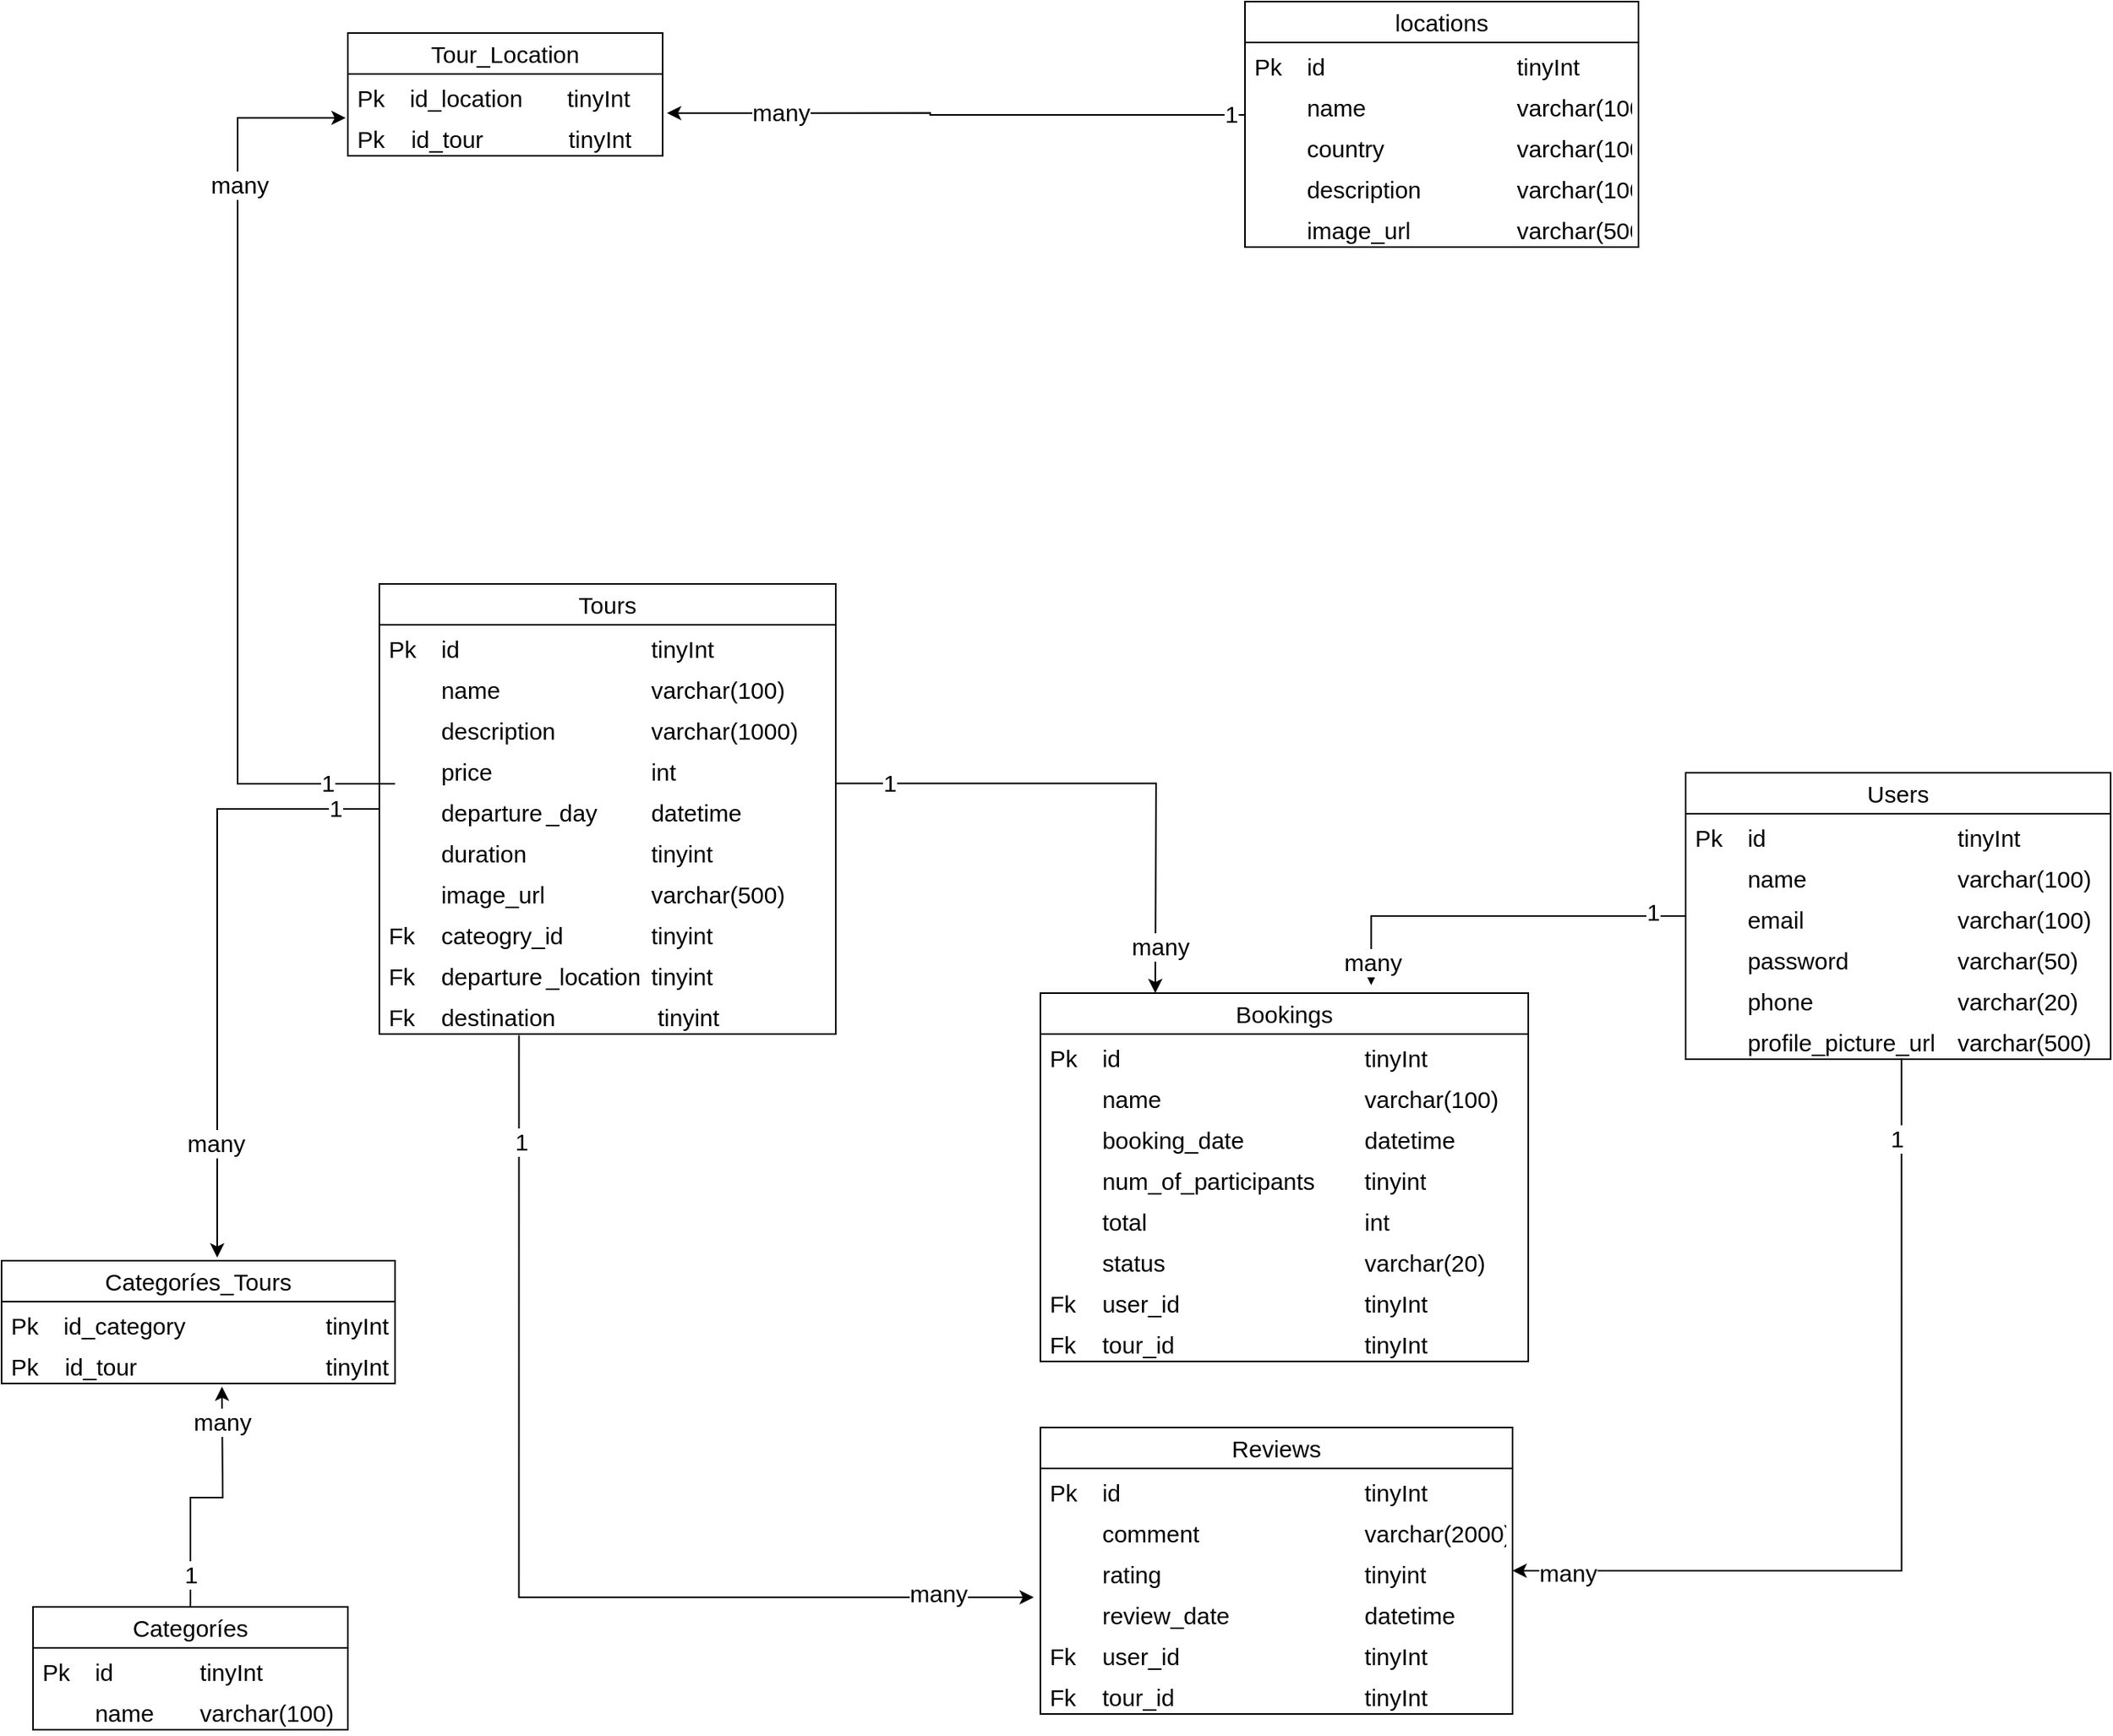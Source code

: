 <mxfile version="21.8.2" type="github">
  <diagram id="C5RBs43oDa-KdzZeNtuy" name="Page-1">
    <mxGraphModel dx="2062" dy="666" grid="1" gridSize="10" guides="1" tooltips="1" connect="1" arrows="1" fold="1" page="1" pageScale="1" pageWidth="827" pageHeight="1169" math="0" shadow="0">
      <root>
        <mxCell id="WIyWlLk6GJQsqaUBKTNV-0" />
        <mxCell id="WIyWlLk6GJQsqaUBKTNV-1" parent="WIyWlLk6GJQsqaUBKTNV-0" />
        <mxCell id="hK4hUFkUPG_2YT95JGvy-0" value="Tours" style="swimlane;fontStyle=0;childLayout=stackLayout;horizontal=1;startSize=26;fillColor=none;horizontalStack=0;resizeParent=1;resizeParentMax=0;resizeLast=0;collapsible=1;marginBottom=0;whiteSpace=wrap;html=1;fontSize=15;" parent="WIyWlLk6GJQsqaUBKTNV-1" vertex="1">
          <mxGeometry x="120" y="500" width="290" height="286" as="geometry">
            <mxRectangle x="240" y="585" width="70" height="30" as="alternateBounds" />
          </mxGeometry>
        </mxCell>
        <mxCell id="hK4hUFkUPG_2YT95JGvy-1" value="Pk &lt;span style=&quot;white-space: pre; font-size: 15px;&quot;&gt;&#x9;&lt;/span&gt;id&lt;span style=&quot;white-space: pre; font-size: 15px;&quot;&gt;&#x9;&lt;/span&gt;&lt;span style=&quot;white-space: pre; font-size: 15px;&quot;&gt;&#x9;&lt;span style=&quot;white-space: pre; font-size: 15px;&quot;&gt;&#x9;&lt;span style=&quot;white-space: pre; font-size: 15px;&quot;&gt;&#x9;&lt;/span&gt;&lt;/span&gt;&lt;/span&gt;tinyInt&lt;span style=&quot;white-space: pre; font-size: 15px;&quot;&gt;&#x9;&lt;/span&gt;" style="text;strokeColor=none;fillColor=none;align=left;verticalAlign=top;spacingLeft=4;spacingRight=4;overflow=hidden;rotatable=0;points=[[0,0.5],[1,0.5]];portConstraint=eastwest;whiteSpace=wrap;html=1;fontSize=15;" parent="hK4hUFkUPG_2YT95JGvy-0" vertex="1">
          <mxGeometry y="26" width="290" height="26" as="geometry" />
        </mxCell>
        <mxCell id="hK4hUFkUPG_2YT95JGvy-2" value="&lt;span style=&quot;white-space: pre; font-size: 15px;&quot;&gt;&#x9;&lt;/span&gt;name&lt;span style=&quot;white-space: pre; font-size: 15px;&quot;&gt;&#x9;&lt;/span&gt;&lt;span style=&quot;white-space: pre; font-size: 15px;&quot;&gt;&#x9;&lt;span style=&quot;white-space: pre; font-size: 15px;&quot;&gt;&#x9;&lt;/span&gt;&lt;/span&gt;varchar(100)" style="text;strokeColor=none;fillColor=none;align=left;verticalAlign=top;spacingLeft=4;spacingRight=4;overflow=hidden;rotatable=0;points=[[0,0.5],[1,0.5]];portConstraint=eastwest;whiteSpace=wrap;html=1;fontSize=15;" parent="hK4hUFkUPG_2YT95JGvy-0" vertex="1">
          <mxGeometry y="52" width="290" height="26" as="geometry" />
        </mxCell>
        <mxCell id="hK4hUFkUPG_2YT95JGvy-3" value="&lt;span style=&quot;white-space: pre; font-size: 15px;&quot;&gt;&#x9;&lt;/span&gt;description&amp;nbsp;&amp;nbsp;&lt;span style=&quot;font-size: 15px;&quot;&gt;&lt;span style=&quot;white-space: pre; font-size: 15px;&quot;&gt;&amp;nbsp;&amp;nbsp;&amp;nbsp;&amp;nbsp;&lt;span style=&quot;white-space: pre; font-size: 15px;&quot;&gt;&#x9;&lt;/span&gt;&lt;span style=&quot;white-space: pre; font-size: 15px;&quot;&gt;&#x9;&lt;/span&gt;&lt;/span&gt;&lt;/span&gt;varchar(1000)&lt;span style=&quot;white-space: pre; font-size: 15px;&quot;&gt;&#x9;&lt;/span&gt;&lt;span style=&quot;white-space: pre; font-size: 15px;&quot;&gt;&#x9;&lt;/span&gt;&lt;span style=&quot;white-space: pre; font-size: 15px;&quot;&gt;&#x9;&lt;/span&gt;&lt;span style=&quot;white-space: pre; font-size: 15px;&quot;&gt;&#x9;&lt;/span&gt;&lt;span style=&quot;white-space: pre; font-size: 15px;&quot;&gt;&#x9;&lt;/span&gt;&lt;br style=&quot;font-size: 15px;&quot;&gt;&lt;br style=&quot;font-size: 15px;&quot;&gt;" style="text;strokeColor=none;fillColor=none;align=left;verticalAlign=top;spacingLeft=4;spacingRight=4;overflow=hidden;rotatable=0;points=[[0,0.5],[1,0.5]];portConstraint=eastwest;whiteSpace=wrap;html=1;fontSize=15;" parent="hK4hUFkUPG_2YT95JGvy-0" vertex="1">
          <mxGeometry y="78" width="290" height="26" as="geometry" />
        </mxCell>
        <mxCell id="hK4hUFkUPG_2YT95JGvy-5" value="&lt;span style=&quot;white-space: pre; font-size: 15px;&quot;&gt;&#x9;&lt;/span&gt;price&lt;span style=&quot;white-space: pre; font-size: 15px;&quot;&gt;&#x9;&lt;/span&gt;&lt;span style=&quot;white-space: pre; font-size: 15px;&quot;&gt;&#x9;&lt;span style=&quot;white-space: pre; font-size: 15px;&quot;&gt;&#x9;&lt;/span&gt;&lt;/span&gt;int" style="text;strokeColor=none;fillColor=none;align=left;verticalAlign=top;spacingLeft=4;spacingRight=4;overflow=hidden;rotatable=0;points=[[0,0.5],[1,0.5]];portConstraint=eastwest;whiteSpace=wrap;html=1;fontSize=15;" parent="hK4hUFkUPG_2YT95JGvy-0" vertex="1">
          <mxGeometry y="104" width="290" height="26" as="geometry" />
        </mxCell>
        <mxCell id="4q8H9GobpHbrrhZok623-0" value="&lt;span style=&quot;white-space: pre; font-size: 15px;&quot;&gt;&#x9;&lt;/span&gt;departure&lt;span style=&quot;white-space: pre; font-size: 15px;&quot;&gt;&#x9;&lt;/span&gt;_day&lt;span style=&quot;white-space: pre; font-size: 15px;&quot;&gt;&#x9;&lt;/span&gt;datetime&lt;span style=&quot;white-space: pre; font-size: 15px;&quot;&gt;&#x9;&lt;/span&gt;" style="text;strokeColor=none;fillColor=none;align=left;verticalAlign=top;spacingLeft=4;spacingRight=4;overflow=hidden;rotatable=0;points=[[0,0.5],[1,0.5]];portConstraint=eastwest;whiteSpace=wrap;html=1;fontSize=15;" vertex="1" parent="hK4hUFkUPG_2YT95JGvy-0">
          <mxGeometry y="130" width="290" height="26" as="geometry" />
        </mxCell>
        <mxCell id="hK4hUFkUPG_2YT95JGvy-22" value="&lt;span style=&quot;white-space: pre; font-size: 15px;&quot;&gt;&#x9;&lt;/span&gt;duration&lt;span style=&quot;white-space: pre; font-size: 15px;&quot;&gt;&#x9;&lt;/span&gt;&amp;nbsp;&lt;span style=&quot;white-space: pre; font-size: 15px;&quot;&gt;&#x9;&lt;span style=&quot;white-space: pre; font-size: 15px;&quot;&gt;&#x9;&lt;/span&gt;t&lt;/span&gt;inyint" style="text;strokeColor=none;fillColor=none;align=left;verticalAlign=top;spacingLeft=4;spacingRight=4;overflow=hidden;rotatable=0;points=[[0,0.5],[1,0.5]];portConstraint=eastwest;whiteSpace=wrap;html=1;fontSize=15;" parent="hK4hUFkUPG_2YT95JGvy-0" vertex="1">
          <mxGeometry y="156" width="290" height="26" as="geometry" />
        </mxCell>
        <mxCell id="hK4hUFkUPG_2YT95JGvy-10" value="&lt;span style=&quot;font-size: 15px;&quot;&gt;&lt;span style=&quot;white-space: pre; font-size: 15px;&quot;&gt;&lt;span style=&quot;white-space: pre; font-size: 15px;&quot;&gt;&#x9;&lt;/span&gt;&lt;/span&gt;&lt;/span&gt;image_url&lt;span style=&quot;white-space: pre; font-size: 15px;&quot;&gt;&#x9;&lt;span style=&quot;white-space: pre; font-size: 15px;&quot;&gt;&#x9;&lt;/span&gt;v&lt;/span&gt;archar(500)" style="text;strokeColor=none;fillColor=none;align=left;verticalAlign=top;spacingLeft=4;spacingRight=4;overflow=hidden;rotatable=0;points=[[0,0.5],[1,0.5]];portConstraint=eastwest;whiteSpace=wrap;html=1;fontSize=15;" parent="hK4hUFkUPG_2YT95JGvy-0" vertex="1">
          <mxGeometry y="182" width="290" height="26" as="geometry" />
        </mxCell>
        <mxCell id="hK4hUFkUPG_2YT95JGvy-11" value="Fk&lt;span style=&quot;white-space: pre; font-size: 15px;&quot;&gt;&#x9;&lt;/span&gt;cateogry_id&lt;span style=&quot;white-space: pre; font-size: 15px;&quot;&gt;&#x9;&lt;/span&gt;&lt;span style=&quot;white-space: pre; font-size: 15px;&quot;&gt;&#x9;&lt;/span&gt;tinyint" style="text;strokeColor=none;fillColor=none;align=left;verticalAlign=top;spacingLeft=4;spacingRight=4;overflow=hidden;rotatable=0;points=[[0,0.5],[1,0.5]];portConstraint=eastwest;whiteSpace=wrap;html=1;fontSize=15;" parent="hK4hUFkUPG_2YT95JGvy-0" vertex="1">
          <mxGeometry y="208" width="290" height="26" as="geometry" />
        </mxCell>
        <mxCell id="hK4hUFkUPG_2YT95JGvy-7" value="Fk&lt;span style=&quot;white-space: pre; font-size: 15px;&quot;&gt;&#x9;&lt;/span&gt;departure&lt;span style=&quot;white-space: pre; font-size: 15px;&quot;&gt;&#x9;&lt;/span&gt;_location&lt;span style=&quot;white-space: pre; font-size: 15px;&quot;&gt;&#x9;&lt;/span&gt;tinyint&lt;span style=&quot;white-space: pre; font-size: 15px;&quot;&gt;&#x9;&lt;/span&gt;" style="text;strokeColor=none;fillColor=none;align=left;verticalAlign=top;spacingLeft=4;spacingRight=4;overflow=hidden;rotatable=0;points=[[0,0.5],[1,0.5]];portConstraint=eastwest;whiteSpace=wrap;html=1;fontSize=15;" parent="hK4hUFkUPG_2YT95JGvy-0" vertex="1">
          <mxGeometry y="234" width="290" height="26" as="geometry" />
        </mxCell>
        <mxCell id="hK4hUFkUPG_2YT95JGvy-8" value="Fk&lt;span style=&quot;font-size: 15px;&quot;&gt;&lt;span style=&quot;white-space: pre; font-size: 15px;&quot;&gt;&amp;nbsp;&amp;nbsp;&amp;nbsp;&amp;nbsp;&lt;/span&gt;&lt;/span&gt;destination &lt;span style=&quot;font-size: 15px;&quot;&gt;&lt;span style=&quot;white-space: pre; font-size: 15px;&quot;&gt;&amp;nbsp;&amp;nbsp;&amp;nbsp;&amp;nbsp;&lt;/span&gt;&lt;span style=&quot;font-size: 15px;&quot;&gt;&lt;span style=&quot;white-space: pre; font-size: 15px;&quot;&gt;&amp;nbsp;&amp;nbsp;&amp;nbsp;&lt;span style=&quot;white-space: pre; font-size: 15px;&quot;&gt;&#x9;&lt;/span&gt;&amp;nbsp;&lt;/span&gt;&lt;/span&gt;&lt;/span&gt;tinyint" style="text;strokeColor=none;fillColor=none;align=left;verticalAlign=top;spacingLeft=4;spacingRight=4;overflow=hidden;rotatable=0;points=[[0,0.5],[1,0.5]];portConstraint=eastwest;whiteSpace=wrap;html=1;fontSize=15;" parent="hK4hUFkUPG_2YT95JGvy-0" vertex="1">
          <mxGeometry y="260" width="290" height="26" as="geometry" />
        </mxCell>
        <mxCell id="hK4hUFkUPG_2YT95JGvy-13" value="Users" style="swimlane;fontStyle=0;childLayout=stackLayout;horizontal=1;startSize=26;fillColor=none;horizontalStack=0;resizeParent=1;resizeParentMax=0;resizeLast=0;collapsible=1;marginBottom=0;whiteSpace=wrap;html=1;fontSize=15;" parent="WIyWlLk6GJQsqaUBKTNV-1" vertex="1">
          <mxGeometry x="950" y="620" width="270" height="182" as="geometry" />
        </mxCell>
        <mxCell id="hK4hUFkUPG_2YT95JGvy-14" value="Pk &lt;span style=&quot;white-space: pre; font-size: 15px;&quot;&gt;&#x9;&lt;/span&gt;id&lt;span style=&quot;white-space: pre; font-size: 15px;&quot;&gt;&#x9;&lt;/span&gt;&lt;span style=&quot;white-space: pre; font-size: 15px;&quot;&gt;&#x9;&lt;span style=&quot;white-space: pre; font-size: 15px;&quot;&gt;&#x9;&lt;span style=&quot;white-space: pre; font-size: 15px;&quot;&gt;&#x9;&lt;/span&gt;&lt;/span&gt;&lt;/span&gt;tinyInt&lt;span style=&quot;white-space: pre; font-size: 15px;&quot;&gt;&#x9;&lt;/span&gt;" style="text;strokeColor=none;fillColor=none;align=left;verticalAlign=top;spacingLeft=4;spacingRight=4;overflow=hidden;rotatable=0;points=[[0,0.5],[1,0.5]];portConstraint=eastwest;whiteSpace=wrap;html=1;fontSize=15;" parent="hK4hUFkUPG_2YT95JGvy-13" vertex="1">
          <mxGeometry y="26" width="270" height="26" as="geometry" />
        </mxCell>
        <mxCell id="hK4hUFkUPG_2YT95JGvy-15" value="&lt;span style=&quot;white-space: pre; font-size: 15px;&quot;&gt;&#x9;&lt;/span&gt;name&lt;span style=&quot;white-space: pre; font-size: 15px;&quot;&gt;&#x9;&lt;/span&gt;&lt;span style=&quot;white-space: pre; font-size: 15px;&quot;&gt;&#x9;&lt;span style=&quot;white-space: pre; font-size: 15px;&quot;&gt;&#x9;&lt;/span&gt;&lt;/span&gt;varchar(100)" style="text;strokeColor=none;fillColor=none;align=left;verticalAlign=top;spacingLeft=4;spacingRight=4;overflow=hidden;rotatable=0;points=[[0,0.5],[1,0.5]];portConstraint=eastwest;whiteSpace=wrap;html=1;fontSize=15;" parent="hK4hUFkUPG_2YT95JGvy-13" vertex="1">
          <mxGeometry y="52" width="270" height="26" as="geometry" />
        </mxCell>
        <mxCell id="hK4hUFkUPG_2YT95JGvy-16" value="&lt;span style=&quot;white-space: pre; font-size: 15px;&quot;&gt;&#x9;&lt;/span&gt;email&lt;span style=&quot;white-space: pre; font-size: 15px;&quot;&gt;&#x9;&lt;/span&gt;&lt;span style=&quot;white-space: pre; font-size: 15px;&quot;&gt;&#x9;&lt;/span&gt;&lt;span style=&quot;white-space: pre; font-size: 15px;&quot;&gt;&#x9;&lt;/span&gt;varchar(100)&lt;span style=&quot;white-space: pre; font-size: 15px;&quot;&gt;&#x9;&lt;/span&gt;&lt;span style=&quot;white-space: pre; font-size: 15px;&quot;&gt;&#x9;&lt;/span&gt;&lt;span style=&quot;white-space: pre; font-size: 15px;&quot;&gt;&#x9;&lt;/span&gt;&lt;span style=&quot;white-space: pre; font-size: 15px;&quot;&gt;&#x9;&lt;/span&gt;&lt;span style=&quot;white-space: pre; font-size: 15px;&quot;&gt;&#x9;&lt;/span&gt;&lt;br style=&quot;font-size: 15px;&quot;&gt;" style="text;strokeColor=none;fillColor=none;align=left;verticalAlign=top;spacingLeft=4;spacingRight=4;overflow=hidden;rotatable=0;points=[[0,0.5],[1,0.5]];portConstraint=eastwest;whiteSpace=wrap;html=1;fontSize=15;" parent="hK4hUFkUPG_2YT95JGvy-13" vertex="1">
          <mxGeometry y="78" width="270" height="26" as="geometry" />
        </mxCell>
        <mxCell id="hK4hUFkUPG_2YT95JGvy-17" value="&lt;span style=&quot;white-space: pre; font-size: 15px;&quot;&gt;&#x9;&lt;/span&gt;password&lt;span style=&quot;white-space: pre; font-size: 15px;&quot;&gt;&#x9;&lt;/span&gt;&lt;span style=&quot;white-space: pre; font-size: 15px;&quot;&gt;&#x9;&lt;span style=&quot;white-space: pre; font-size: 15px;&quot;&gt;&#x9;&lt;/span&gt;v&lt;/span&gt;archar(50)" style="text;strokeColor=none;fillColor=none;align=left;verticalAlign=top;spacingLeft=4;spacingRight=4;overflow=hidden;rotatable=0;points=[[0,0.5],[1,0.5]];portConstraint=eastwest;whiteSpace=wrap;html=1;fontSize=15;" parent="hK4hUFkUPG_2YT95JGvy-13" vertex="1">
          <mxGeometry y="104" width="270" height="26" as="geometry" />
        </mxCell>
        <mxCell id="hK4hUFkUPG_2YT95JGvy-18" value="&lt;span style=&quot;white-space: pre; font-size: 15px;&quot;&gt;&#x9;&lt;/span&gt;phone&lt;span style=&quot;white-space: pre; font-size: 15px;&quot;&gt;&#x9;&lt;/span&gt;&amp;nbsp;&lt;span style=&quot;white-space: pre; font-size: 15px;&quot;&gt;&#x9;&lt;span style=&quot;white-space: pre; font-size: 15px;&quot;&gt;&#x9;&lt;/span&gt;&lt;/span&gt;varchar(20)" style="text;strokeColor=none;fillColor=none;align=left;verticalAlign=top;spacingLeft=4;spacingRight=4;overflow=hidden;rotatable=0;points=[[0,0.5],[1,0.5]];portConstraint=eastwest;whiteSpace=wrap;html=1;fontSize=15;" parent="hK4hUFkUPG_2YT95JGvy-13" vertex="1">
          <mxGeometry y="130" width="270" height="26" as="geometry" />
        </mxCell>
        <mxCell id="hK4hUFkUPG_2YT95JGvy-19" value="&lt;span style=&quot;white-space: pre; font-size: 15px;&quot;&gt;&#x9;&lt;/span&gt;profile_picture_url&lt;span style=&quot;white-space: pre; font-size: 15px;&quot;&gt;&#x9;&lt;/span&gt;varchar(500)" style="text;strokeColor=none;fillColor=none;align=left;verticalAlign=top;spacingLeft=4;spacingRight=4;overflow=hidden;rotatable=0;points=[[0,0.5],[1,0.5]];portConstraint=eastwest;whiteSpace=wrap;html=1;fontSize=15;" parent="hK4hUFkUPG_2YT95JGvy-13" vertex="1">
          <mxGeometry y="156" width="270" height="26" as="geometry" />
        </mxCell>
        <mxCell id="hK4hUFkUPG_2YT95JGvy-23" value="Bookings" style="swimlane;fontStyle=0;childLayout=stackLayout;horizontal=1;startSize=26;fillColor=none;horizontalStack=0;resizeParent=1;resizeParentMax=0;resizeLast=0;collapsible=1;marginBottom=0;whiteSpace=wrap;html=1;fontSize=15;" parent="WIyWlLk6GJQsqaUBKTNV-1" vertex="1">
          <mxGeometry x="540" y="760" width="310" height="234" as="geometry" />
        </mxCell>
        <mxCell id="hK4hUFkUPG_2YT95JGvy-24" value="Pk &lt;span style=&quot;white-space: pre; font-size: 15px;&quot;&gt;&#x9;&lt;/span&gt;id&lt;span style=&quot;white-space: pre; font-size: 15px;&quot;&gt;&#x9;&lt;/span&gt;&lt;span style=&quot;white-space: pre; font-size: 15px;&quot;&gt;&#x9;&lt;span style=&quot;white-space: pre; font-size: 15px;&quot;&gt;&#x9;&lt;span style=&quot;white-space: pre; font-size: 15px;&quot;&gt;&#x9;&lt;span style=&quot;white-space: pre; font-size: 15px;&quot;&gt;&#x9;&lt;/span&gt;&lt;/span&gt;&lt;/span&gt;&lt;/span&gt;tinyInt&lt;span style=&quot;white-space: pre; font-size: 15px;&quot;&gt;&#x9;&lt;/span&gt;" style="text;strokeColor=none;fillColor=none;align=left;verticalAlign=top;spacingLeft=4;spacingRight=4;overflow=hidden;rotatable=0;points=[[0,0.5],[1,0.5]];portConstraint=eastwest;whiteSpace=wrap;html=1;fontSize=15;" parent="hK4hUFkUPG_2YT95JGvy-23" vertex="1">
          <mxGeometry y="26" width="310" height="26" as="geometry" />
        </mxCell>
        <mxCell id="hK4hUFkUPG_2YT95JGvy-25" value="&lt;span style=&quot;white-space: pre; font-size: 15px;&quot;&gt;&#x9;&lt;/span&gt;name&lt;span style=&quot;white-space: pre; font-size: 15px;&quot;&gt;&#x9;&lt;/span&gt;&lt;span style=&quot;white-space: pre; font-size: 15px;&quot;&gt;&#x9;&lt;span style=&quot;white-space: pre; font-size: 15px;&quot;&gt;&#x9;&lt;span style=&quot;white-space: pre; font-size: 15px;&quot;&gt;&#x9;&lt;/span&gt;&lt;/span&gt;&lt;/span&gt;varchar(100)" style="text;strokeColor=none;fillColor=none;align=left;verticalAlign=top;spacingLeft=4;spacingRight=4;overflow=hidden;rotatable=0;points=[[0,0.5],[1,0.5]];portConstraint=eastwest;whiteSpace=wrap;html=1;fontSize=15;" parent="hK4hUFkUPG_2YT95JGvy-23" vertex="1">
          <mxGeometry y="52" width="310" height="26" as="geometry" />
        </mxCell>
        <mxCell id="hK4hUFkUPG_2YT95JGvy-26" value="&lt;span style=&quot;white-space: pre; font-size: 15px;&quot;&gt;&#x9;&lt;/span&gt;booking_date&amp;nbsp;&amp;nbsp;&lt;span style=&quot;font-size: 15px;&quot;&gt;&lt;span style=&quot;white-space: pre; font-size: 15px;&quot;&gt;&amp;nbsp;&amp;nbsp;&amp;nbsp;&amp;nbsp;&lt;span style=&quot;white-space: pre; font-size: 15px;&quot;&gt;&#x9;&lt;span style=&quot;white-space: pre; font-size: 15px;&quot;&gt;&#x9;&lt;/span&gt;&lt;/span&gt;datetime&lt;/span&gt;&lt;/span&gt;" style="text;strokeColor=none;fillColor=none;align=left;verticalAlign=top;spacingLeft=4;spacingRight=4;overflow=hidden;rotatable=0;points=[[0,0.5],[1,0.5]];portConstraint=eastwest;whiteSpace=wrap;html=1;fontSize=15;" parent="hK4hUFkUPG_2YT95JGvy-23" vertex="1">
          <mxGeometry y="78" width="310" height="26" as="geometry" />
        </mxCell>
        <mxCell id="hK4hUFkUPG_2YT95JGvy-27" value="&lt;span style=&quot;white-space: pre; font-size: 15px;&quot;&gt;&#x9;&lt;/span&gt;num_of_participants&lt;span style=&quot;white-space: pre; font-size: 15px;&quot;&gt;&#x9;&lt;/span&gt;tinyint" style="text;strokeColor=none;fillColor=none;align=left;verticalAlign=top;spacingLeft=4;spacingRight=4;overflow=hidden;rotatable=0;points=[[0,0.5],[1,0.5]];portConstraint=eastwest;whiteSpace=wrap;html=1;fontSize=15;" parent="hK4hUFkUPG_2YT95JGvy-23" vertex="1">
          <mxGeometry y="104" width="310" height="26" as="geometry" />
        </mxCell>
        <mxCell id="hK4hUFkUPG_2YT95JGvy-28" value="&lt;span style=&quot;white-space: pre; font-size: 15px;&quot;&gt;&lt;span style=&quot;white-space: pre; font-size: 15px;&quot;&gt;&#x9;&lt;/span&gt;&lt;/span&gt;total&amp;nbsp;&lt;span style=&quot;white-space: pre; font-size: 15px;&quot;&gt;&#x9;&lt;span style=&quot;white-space: pre; font-size: 15px;&quot;&gt;&#x9;&lt;span style=&quot;white-space: pre; font-size: 15px;&quot;&gt;&#x9;&lt;/span&gt;&lt;span style=&quot;white-space: pre; font-size: 15px;&quot;&gt;&#x9;&lt;/span&gt;i&lt;/span&gt;n&lt;/span&gt;t" style="text;strokeColor=none;fillColor=none;align=left;verticalAlign=top;spacingLeft=4;spacingRight=4;overflow=hidden;rotatable=0;points=[[0,0.5],[1,0.5]];portConstraint=eastwest;whiteSpace=wrap;html=1;fontSize=15;" parent="hK4hUFkUPG_2YT95JGvy-23" vertex="1">
          <mxGeometry y="130" width="310" height="26" as="geometry" />
        </mxCell>
        <mxCell id="hK4hUFkUPG_2YT95JGvy-29" value="&lt;span style=&quot;white-space: pre; font-size: 15px;&quot;&gt;&#x9;&lt;/span&gt;status&lt;span style=&quot;white-space: pre; font-size: 15px;&quot;&gt;&#x9;&lt;/span&gt;&lt;span style=&quot;white-space: pre; font-size: 15px;&quot;&gt;&#x9;&lt;/span&gt;&lt;span style=&quot;white-space: pre; font-size: 15px;&quot;&gt;&#x9;&lt;/span&gt;&lt;span style=&quot;white-space: pre; font-size: 15px;&quot;&gt;&#x9;&lt;/span&gt;varchar(20)" style="text;strokeColor=none;fillColor=none;align=left;verticalAlign=top;spacingLeft=4;spacingRight=4;overflow=hidden;rotatable=0;points=[[0,0.5],[1,0.5]];portConstraint=eastwest;whiteSpace=wrap;html=1;fontSize=15;" parent="hK4hUFkUPG_2YT95JGvy-23" vertex="1">
          <mxGeometry y="156" width="310" height="26" as="geometry" />
        </mxCell>
        <mxCell id="hK4hUFkUPG_2YT95JGvy-34" value="Fk&lt;span style=&quot;font-size: 15px;&quot;&gt;&lt;span style=&quot;white-space: pre; font-size: 15px;&quot;&gt;&amp;nbsp;&amp;nbsp;&amp;nbsp;&amp;nbsp;&lt;/span&gt;&lt;/span&gt;user_id&lt;span style=&quot;font-size: 15px;&quot;&gt;&lt;span style=&quot;white-space: pre; font-size: 15px;&quot;&gt;&amp;nbsp;&amp;nbsp;&amp;nbsp;&amp;nbsp;&lt;/span&gt;&lt;/span&gt;&lt;span style=&quot;font-size: 15px;&quot;&gt;&lt;span style=&quot;white-space: pre; font-size: 15px;&quot;&gt;&amp;nbsp;&amp;nbsp;&amp;nbsp;&amp;nbsp;&lt;/span&gt;&lt;span style=&quot;font-size: 15px;&quot;&gt;&lt;span style=&quot;white-space: pre; font-size: 15px;&quot;&gt;&amp;nbsp;&amp;nbsp;&amp;nbsp;&amp;nbsp;&lt;span style=&quot;white-space: pre; font-size: 15px;&quot;&gt;&#x9;&lt;span style=&quot;white-space: pre; font-size: 15px;&quot;&gt;&#x9;&lt;/span&gt;&lt;/span&gt;&lt;/span&gt;&lt;/span&gt;t&lt;/span&gt;inyInt" style="text;strokeColor=none;fillColor=none;align=left;verticalAlign=top;spacingLeft=4;spacingRight=4;overflow=hidden;rotatable=0;points=[[0,0.5],[1,0.5]];portConstraint=eastwest;whiteSpace=wrap;html=1;fontSize=15;" parent="hK4hUFkUPG_2YT95JGvy-23" vertex="1">
          <mxGeometry y="182" width="310" height="26" as="geometry" />
        </mxCell>
        <mxCell id="hK4hUFkUPG_2YT95JGvy-35" value="Fk&lt;span style=&quot;font-size: 15px;&quot;&gt;&lt;span style=&quot;white-space: pre; font-size: 15px;&quot;&gt;&amp;nbsp;&amp;nbsp;&amp;nbsp;&amp;nbsp;&lt;/span&gt;&lt;/span&gt;tour_id&lt;span style=&quot;white-space: pre; font-size: 15px;&quot;&gt;&#x9;&lt;/span&gt;&lt;span style=&quot;font-size: 15px;&quot;&gt;&lt;span style=&quot;white-space: pre; font-size: 15px;&quot;&gt;&amp;nbsp;&amp;nbsp;&amp;nbsp;&amp;nbsp;&lt;/span&gt;&lt;/span&gt;&lt;span style=&quot;font-size: 15px;&quot;&gt;&lt;span style=&quot;white-space: pre; font-size: 15px;&quot;&gt;&amp;nbsp;&amp;nbsp;&amp;nbsp;&amp;nbsp;&lt;/span&gt;&lt;span style=&quot;font-size: 15px;&quot;&gt;&lt;span style=&quot;white-space: pre; font-size: 15px;&quot;&gt;&amp;nbsp;&amp;nbsp;&amp;nbsp;&amp;nbsp;&lt;span style=&quot;white-space: pre; font-size: 15px;&quot;&gt;&#x9;&lt;span style=&quot;white-space: pre; font-size: 15px;&quot;&gt;&#x9;&lt;/span&gt;&lt;/span&gt;&lt;/span&gt;&lt;/span&gt;t&lt;/span&gt;inyInt" style="text;strokeColor=none;fillColor=none;align=left;verticalAlign=top;spacingLeft=4;spacingRight=4;overflow=hidden;rotatable=0;points=[[0,0.5],[1,0.5]];portConstraint=eastwest;whiteSpace=wrap;html=1;fontSize=15;" parent="hK4hUFkUPG_2YT95JGvy-23" vertex="1">
          <mxGeometry y="208" width="310" height="26" as="geometry" />
        </mxCell>
        <mxCell id="4q8H9GobpHbrrhZok623-20" style="edgeStyle=orthogonalEdgeStyle;rounded=0;orthogonalLoop=1;jettySize=auto;html=1;exitX=0.5;exitY=0;exitDx=0;exitDy=0;fontSize=15;" edge="1" parent="WIyWlLk6GJQsqaUBKTNV-1" source="hK4hUFkUPG_2YT95JGvy-36">
          <mxGeometry relative="1" as="geometry">
            <mxPoint x="20" y="1010" as="targetPoint" />
          </mxGeometry>
        </mxCell>
        <mxCell id="4q8H9GobpHbrrhZok623-26" value="&lt;font style=&quot;font-size: 15px;&quot;&gt;1&lt;/font&gt;" style="edgeLabel;html=1;align=center;verticalAlign=middle;resizable=0;points=[];fontSize=15;" vertex="1" connectable="0" parent="4q8H9GobpHbrrhZok623-20">
          <mxGeometry x="-0.741" relative="1" as="geometry">
            <mxPoint as="offset" />
          </mxGeometry>
        </mxCell>
        <mxCell id="4q8H9GobpHbrrhZok623-27" value="&lt;font style=&quot;font-size: 15px;&quot;&gt;many&lt;/font&gt;" style="edgeLabel;html=1;align=center;verticalAlign=middle;resizable=0;points=[];fontSize=15;" vertex="1" connectable="0" parent="4q8H9GobpHbrrhZok623-20">
          <mxGeometry x="0.732" relative="1" as="geometry">
            <mxPoint as="offset" />
          </mxGeometry>
        </mxCell>
        <mxCell id="hK4hUFkUPG_2YT95JGvy-36" value="Categoríes" style="swimlane;fontStyle=0;childLayout=stackLayout;horizontal=1;startSize=26;fillColor=none;horizontalStack=0;resizeParent=1;resizeParentMax=0;resizeLast=0;collapsible=1;marginBottom=0;whiteSpace=wrap;html=1;fontSize=15;" parent="WIyWlLk6GJQsqaUBKTNV-1" vertex="1">
          <mxGeometry x="-100" y="1150" width="200" height="78" as="geometry" />
        </mxCell>
        <mxCell id="hK4hUFkUPG_2YT95JGvy-37" value="Pk &lt;span style=&quot;white-space: pre; font-size: 15px;&quot;&gt;&#x9;&lt;/span&gt;id&lt;span style=&quot;white-space: pre; font-size: 15px;&quot;&gt;&#x9;&lt;span style=&quot;white-space: pre;&quot;&gt;&#x9;&lt;/span&gt;&lt;/span&gt;tinyInt&lt;span style=&quot;white-space: pre; font-size: 15px;&quot;&gt;&#x9;&lt;/span&gt;" style="text;strokeColor=none;fillColor=none;align=left;verticalAlign=top;spacingLeft=4;spacingRight=4;overflow=hidden;rotatable=0;points=[[0,0.5],[1,0.5]];portConstraint=eastwest;whiteSpace=wrap;html=1;fontSize=15;" parent="hK4hUFkUPG_2YT95JGvy-36" vertex="1">
          <mxGeometry y="26" width="200" height="26" as="geometry" />
        </mxCell>
        <mxCell id="hK4hUFkUPG_2YT95JGvy-38" value="&lt;span style=&quot;white-space: pre; font-size: 15px;&quot;&gt;&#x9;&lt;/span&gt;name&lt;span style=&quot;white-space: pre; font-size: 15px;&quot;&gt;&#x9;&lt;/span&gt;varchar(100)" style="text;strokeColor=none;fillColor=none;align=left;verticalAlign=top;spacingLeft=4;spacingRight=4;overflow=hidden;rotatable=0;points=[[0,0.5],[1,0.5]];portConstraint=eastwest;whiteSpace=wrap;html=1;fontSize=15;" parent="hK4hUFkUPG_2YT95JGvy-36" vertex="1">
          <mxGeometry y="52" width="200" height="26" as="geometry" />
        </mxCell>
        <mxCell id="hK4hUFkUPG_2YT95JGvy-45" value="locations" style="swimlane;fontStyle=0;childLayout=stackLayout;horizontal=1;startSize=26;fillColor=none;horizontalStack=0;resizeParent=1;resizeParentMax=0;resizeLast=0;collapsible=1;marginBottom=0;whiteSpace=wrap;html=1;fontSize=15;" parent="WIyWlLk6GJQsqaUBKTNV-1" vertex="1">
          <mxGeometry x="670" y="130" width="250" height="156" as="geometry" />
        </mxCell>
        <mxCell id="hK4hUFkUPG_2YT95JGvy-46" value="Pk &lt;span style=&quot;white-space: pre; font-size: 15px;&quot;&gt;&#x9;&lt;/span&gt;id&lt;span style=&quot;white-space: pre; font-size: 15px;&quot;&gt;&#x9;&lt;/span&gt;&lt;span style=&quot;white-space: pre; font-size: 15px;&quot;&gt;&#x9;&lt;span style=&quot;white-space: pre; font-size: 15px;&quot;&gt;&#x9;&lt;span style=&quot;white-space: pre; font-size: 15px;&quot;&gt;&#x9;&lt;/span&gt;&lt;/span&gt;&lt;/span&gt;tinyInt&lt;span style=&quot;white-space: pre; font-size: 15px;&quot;&gt;&#x9;&lt;/span&gt;" style="text;strokeColor=none;fillColor=none;align=left;verticalAlign=top;spacingLeft=4;spacingRight=4;overflow=hidden;rotatable=0;points=[[0,0.5],[1,0.5]];portConstraint=eastwest;whiteSpace=wrap;html=1;fontSize=15;" parent="hK4hUFkUPG_2YT95JGvy-45" vertex="1">
          <mxGeometry y="26" width="250" height="26" as="geometry" />
        </mxCell>
        <mxCell id="hK4hUFkUPG_2YT95JGvy-47" value="&lt;span style=&quot;white-space: pre; font-size: 15px;&quot;&gt;&#x9;&lt;/span&gt;name&lt;span style=&quot;white-space: pre; font-size: 15px;&quot;&gt;&#x9;&lt;/span&gt;&lt;span style=&quot;white-space: pre; font-size: 15px;&quot;&gt;&#x9;&lt;span style=&quot;white-space: pre; font-size: 15px;&quot;&gt;&#x9;&lt;/span&gt;&lt;/span&gt;varchar(100)" style="text;strokeColor=none;fillColor=none;align=left;verticalAlign=top;spacingLeft=4;spacingRight=4;overflow=hidden;rotatable=0;points=[[0,0.5],[1,0.5]];portConstraint=eastwest;whiteSpace=wrap;html=1;fontSize=15;" parent="hK4hUFkUPG_2YT95JGvy-45" vertex="1">
          <mxGeometry y="52" width="250" height="26" as="geometry" />
        </mxCell>
        <mxCell id="4q8H9GobpHbrrhZok623-1" value="&lt;span style=&quot;white-space: pre; font-size: 15px;&quot;&gt;&#x9;&lt;/span&gt;country&lt;span style=&quot;white-space: pre; font-size: 15px;&quot;&gt;&#x9;&lt;/span&gt;&lt;span style=&quot;white-space: pre; font-size: 15px;&quot;&gt;&#x9;&lt;span style=&quot;white-space: pre; font-size: 15px;&quot;&gt;&#x9;&lt;/span&gt;&lt;/span&gt;varchar(100)" style="text;strokeColor=none;fillColor=none;align=left;verticalAlign=top;spacingLeft=4;spacingRight=4;overflow=hidden;rotatable=0;points=[[0,0.5],[1,0.5]];portConstraint=eastwest;whiteSpace=wrap;html=1;fontSize=15;" vertex="1" parent="hK4hUFkUPG_2YT95JGvy-45">
          <mxGeometry y="78" width="250" height="26" as="geometry" />
        </mxCell>
        <mxCell id="hK4hUFkUPG_2YT95JGvy-49" value="&lt;span style=&quot;white-space: pre; font-size: 15px;&quot;&gt;&#x9;&lt;/span&gt;description&amp;nbsp;&amp;nbsp;&lt;span style=&quot;font-size: 15px;&quot;&gt;&lt;span style=&quot;white-space: pre; font-size: 15px;&quot;&gt;&amp;nbsp;&amp;nbsp;&amp;nbsp;&amp;nbsp;&lt;span style=&quot;white-space: pre; font-size: 15px;&quot;&gt;&#x9;&lt;/span&gt;&lt;span style=&quot;white-space: pre; font-size: 15px;&quot;&gt;&#x9;&lt;/span&gt;&lt;/span&gt;&lt;/span&gt;varchar(1000)&lt;span style=&quot;white-space: pre; font-size: 15px;&quot;&gt;&#x9;&lt;/span&gt;&lt;span style=&quot;white-space: pre; font-size: 15px;&quot;&gt;&#x9;&lt;/span&gt;&lt;span style=&quot;white-space: pre; font-size: 15px;&quot;&gt;&#x9;&lt;/span&gt;&lt;span style=&quot;white-space: pre; font-size: 15px;&quot;&gt;&#x9;&lt;/span&gt;&lt;span style=&quot;white-space: pre; font-size: 15px;&quot;&gt;&#x9;&lt;/span&gt;&lt;br style=&quot;font-size: 15px;&quot;&gt;&lt;br style=&quot;font-size: 15px;&quot;&gt;" style="text;strokeColor=none;fillColor=none;align=left;verticalAlign=top;spacingLeft=4;spacingRight=4;overflow=hidden;rotatable=0;points=[[0,0.5],[1,0.5]];portConstraint=eastwest;whiteSpace=wrap;html=1;fontSize=15;" parent="hK4hUFkUPG_2YT95JGvy-45" vertex="1">
          <mxGeometry y="104" width="250" height="26" as="geometry" />
        </mxCell>
        <mxCell id="hK4hUFkUPG_2YT95JGvy-51" value="&lt;span style=&quot;font-size: 15px;&quot;&gt;&lt;span style=&quot;white-space: pre; font-size: 15px;&quot;&gt;&lt;span style=&quot;white-space: pre; font-size: 15px;&quot;&gt;&#x9;&lt;/span&gt;&lt;/span&gt;&lt;/span&gt;image_url&lt;span style=&quot;white-space: pre; font-size: 15px;&quot;&gt;&#x9;&lt;span style=&quot;white-space: pre; font-size: 15px;&quot;&gt;&#x9;&lt;/span&gt;v&lt;/span&gt;archar(500)" style="text;strokeColor=none;fillColor=none;align=left;verticalAlign=top;spacingLeft=4;spacingRight=4;overflow=hidden;rotatable=0;points=[[0,0.5],[1,0.5]];portConstraint=eastwest;whiteSpace=wrap;html=1;fontSize=15;" parent="hK4hUFkUPG_2YT95JGvy-45" vertex="1">
          <mxGeometry y="130" width="250" height="26" as="geometry" />
        </mxCell>
        <mxCell id="hK4hUFkUPG_2YT95JGvy-52" value="Reviews" style="swimlane;fontStyle=0;childLayout=stackLayout;horizontal=1;startSize=26;fillColor=none;horizontalStack=0;resizeParent=1;resizeParentMax=0;resizeLast=0;collapsible=1;marginBottom=0;whiteSpace=wrap;html=1;fontSize=15;" parent="WIyWlLk6GJQsqaUBKTNV-1" vertex="1">
          <mxGeometry x="540" y="1036" width="300" height="182" as="geometry" />
        </mxCell>
        <mxCell id="hK4hUFkUPG_2YT95JGvy-53" value="Pk &lt;span style=&quot;white-space: pre; font-size: 15px;&quot;&gt;&#x9;&lt;/span&gt;id&lt;span style=&quot;white-space: pre; font-size: 15px;&quot;&gt;&#x9;&lt;/span&gt;&lt;span style=&quot;white-space: pre; font-size: 15px;&quot;&gt;&#x9;&lt;span style=&quot;white-space: pre; font-size: 15px;&quot;&gt;&#x9;&lt;span style=&quot;white-space: pre; font-size: 15px;&quot;&gt;&#x9;&lt;span style=&quot;white-space: pre; font-size: 15px;&quot;&gt;&#x9;&lt;/span&gt;&lt;/span&gt;&lt;/span&gt;&lt;/span&gt;tinyInt&lt;span style=&quot;white-space: pre; font-size: 15px;&quot;&gt;&#x9;&lt;/span&gt;" style="text;strokeColor=none;fillColor=none;align=left;verticalAlign=top;spacingLeft=4;spacingRight=4;overflow=hidden;rotatable=0;points=[[0,0.5],[1,0.5]];portConstraint=eastwest;whiteSpace=wrap;html=1;fontSize=15;" parent="hK4hUFkUPG_2YT95JGvy-52" vertex="1">
          <mxGeometry y="26" width="300" height="26" as="geometry" />
        </mxCell>
        <mxCell id="hK4hUFkUPG_2YT95JGvy-56" value="&lt;span style=&quot;white-space: pre; font-size: 15px;&quot;&gt;&#x9;&lt;/span&gt;comment&lt;span style=&quot;white-space: pre; font-size: 15px;&quot;&gt;&#x9;&lt;/span&gt;&lt;span style=&quot;white-space: pre; font-size: 15px;&quot;&gt;&#x9;&lt;/span&gt;&lt;span style=&quot;white-space: pre; font-size: 15px;&quot;&gt;&#x9;&lt;/span&gt;&lt;span style=&quot;white-space: pre; font-size: 15px;&quot;&gt;&#x9;&lt;/span&gt;varchar(2000)&lt;span style=&quot;white-space: pre; font-size: 15px;&quot;&gt;&#x9;&lt;/span&gt;" style="text;strokeColor=none;fillColor=none;align=left;verticalAlign=top;spacingLeft=4;spacingRight=4;overflow=hidden;rotatable=0;points=[[0,0.5],[1,0.5]];portConstraint=eastwest;whiteSpace=wrap;html=1;fontSize=15;" parent="hK4hUFkUPG_2YT95JGvy-52" vertex="1">
          <mxGeometry y="52" width="300" height="26" as="geometry" />
        </mxCell>
        <mxCell id="hK4hUFkUPG_2YT95JGvy-57" value="&lt;span style=&quot;white-space: pre; font-size: 15px;&quot;&gt;&lt;span style=&quot;white-space: pre; font-size: 15px;&quot;&gt;&#x9;&lt;/span&gt;&lt;/span&gt;rating&amp;nbsp;&lt;span style=&quot;white-space: pre; font-size: 15px;&quot;&gt;&#x9;&lt;span style=&quot;white-space: pre; font-size: 15px;&quot;&gt;&#x9;&lt;span style=&quot;white-space: pre; font-size: 15px;&quot;&gt;&#x9;&lt;/span&gt;&lt;span style=&quot;white-space: pre; font-size: 15px;&quot;&gt;&#x9;&lt;/span&gt;t&lt;/span&gt;i&lt;/span&gt;nyint" style="text;strokeColor=none;fillColor=none;align=left;verticalAlign=top;spacingLeft=4;spacingRight=4;overflow=hidden;rotatable=0;points=[[0,0.5],[1,0.5]];portConstraint=eastwest;whiteSpace=wrap;html=1;fontSize=15;" parent="hK4hUFkUPG_2YT95JGvy-52" vertex="1">
          <mxGeometry y="78" width="300" height="26" as="geometry" />
        </mxCell>
        <mxCell id="hK4hUFkUPG_2YT95JGvy-55" value="&lt;span style=&quot;white-space: pre; font-size: 15px;&quot;&gt;&#x9;&lt;/span&gt;review_date&amp;nbsp;&amp;nbsp;&lt;span style=&quot;font-size: 15px;&quot;&gt;&lt;span style=&quot;white-space: pre; font-size: 15px;&quot;&gt;&amp;nbsp;&amp;nbsp;&amp;nbsp;&amp;nbsp;&lt;span style=&quot;white-space: pre; font-size: 15px;&quot;&gt;&#x9;&lt;span style=&quot;white-space: pre; font-size: 15px;&quot;&gt;&#x9;&lt;/span&gt;&lt;/span&gt;datetime&lt;/span&gt;&lt;/span&gt;" style="text;strokeColor=none;fillColor=none;align=left;verticalAlign=top;spacingLeft=4;spacingRight=4;overflow=hidden;rotatable=0;points=[[0,0.5],[1,0.5]];portConstraint=eastwest;whiteSpace=wrap;html=1;fontSize=15;" parent="hK4hUFkUPG_2YT95JGvy-52" vertex="1">
          <mxGeometry y="104" width="300" height="26" as="geometry" />
        </mxCell>
        <mxCell id="hK4hUFkUPG_2YT95JGvy-59" value="Fk&lt;span style=&quot;font-size: 15px;&quot;&gt;&lt;span style=&quot;white-space: pre; font-size: 15px;&quot;&gt;&amp;nbsp;&amp;nbsp;&amp;nbsp;&amp;nbsp;&lt;/span&gt;&lt;/span&gt;user_id&lt;span style=&quot;font-size: 15px;&quot;&gt;&lt;span style=&quot;white-space: pre; font-size: 15px;&quot;&gt;&amp;nbsp;&amp;nbsp;&amp;nbsp;&amp;nbsp;&lt;/span&gt;&lt;/span&gt;&lt;span style=&quot;font-size: 15px;&quot;&gt;&lt;span style=&quot;white-space: pre; font-size: 15px;&quot;&gt;&amp;nbsp;&amp;nbsp;&amp;nbsp;&amp;nbsp;&lt;/span&gt;&lt;span style=&quot;font-size: 15px;&quot;&gt;&lt;span style=&quot;white-space: pre; font-size: 15px;&quot;&gt;&amp;nbsp;&amp;nbsp;&amp;nbsp;&amp;nbsp;&lt;span style=&quot;white-space: pre; font-size: 15px;&quot;&gt;&#x9;&lt;span style=&quot;white-space: pre; font-size: 15px;&quot;&gt;&#x9;&lt;/span&gt;&lt;/span&gt;&lt;/span&gt;&lt;/span&gt;t&lt;/span&gt;inyInt" style="text;strokeColor=none;fillColor=none;align=left;verticalAlign=top;spacingLeft=4;spacingRight=4;overflow=hidden;rotatable=0;points=[[0,0.5],[1,0.5]];portConstraint=eastwest;whiteSpace=wrap;html=1;fontSize=15;" parent="hK4hUFkUPG_2YT95JGvy-52" vertex="1">
          <mxGeometry y="130" width="300" height="26" as="geometry" />
        </mxCell>
        <mxCell id="hK4hUFkUPG_2YT95JGvy-60" value="Fk&lt;span style=&quot;font-size: 15px;&quot;&gt;&lt;span style=&quot;white-space: pre; font-size: 15px;&quot;&gt;&amp;nbsp;&amp;nbsp;&amp;nbsp;&amp;nbsp;&lt;/span&gt;&lt;/span&gt;tour_id&lt;span style=&quot;white-space: pre; font-size: 15px;&quot;&gt;&#x9;&lt;/span&gt;&lt;span style=&quot;font-size: 15px;&quot;&gt;&lt;span style=&quot;white-space: pre; font-size: 15px;&quot;&gt;&amp;nbsp;&amp;nbsp;&amp;nbsp;&amp;nbsp;&lt;/span&gt;&lt;/span&gt;&lt;span style=&quot;font-size: 15px;&quot;&gt;&lt;span style=&quot;white-space: pre; font-size: 15px;&quot;&gt;&amp;nbsp;&amp;nbsp;&amp;nbsp;&amp;nbsp;&lt;/span&gt;&lt;span style=&quot;font-size: 15px;&quot;&gt;&lt;span style=&quot;white-space: pre; font-size: 15px;&quot;&gt;&amp;nbsp;&amp;nbsp;&amp;nbsp;&amp;nbsp;&lt;span style=&quot;white-space: pre; font-size: 15px;&quot;&gt;&#x9;&lt;span style=&quot;white-space: pre; font-size: 15px;&quot;&gt;&#x9;&lt;/span&gt;&lt;/span&gt;&lt;/span&gt;&lt;/span&gt;t&lt;/span&gt;inyInt" style="text;strokeColor=none;fillColor=none;align=left;verticalAlign=top;spacingLeft=4;spacingRight=4;overflow=hidden;rotatable=0;points=[[0,0.5],[1,0.5]];portConstraint=eastwest;whiteSpace=wrap;html=1;fontSize=15;" parent="hK4hUFkUPG_2YT95JGvy-52" vertex="1">
          <mxGeometry y="156" width="300" height="26" as="geometry" />
        </mxCell>
        <mxCell id="4q8H9GobpHbrrhZok623-4" style="edgeStyle=orthogonalEdgeStyle;rounded=0;orthogonalLoop=1;jettySize=auto;html=1;entryX=0.678;entryY=-0.022;entryDx=0;entryDy=0;entryPerimeter=0;fontSize=15;" edge="1" parent="WIyWlLk6GJQsqaUBKTNV-1" source="hK4hUFkUPG_2YT95JGvy-16" target="hK4hUFkUPG_2YT95JGvy-23">
          <mxGeometry relative="1" as="geometry" />
        </mxCell>
        <mxCell id="4q8H9GobpHbrrhZok623-5" value="&lt;font style=&quot;font-size: 15px;&quot;&gt;1&lt;/font&gt;" style="edgeLabel;html=1;align=center;verticalAlign=middle;resizable=0;points=[];fontSize=15;" vertex="1" connectable="0" parent="4q8H9GobpHbrrhZok623-4">
          <mxGeometry x="-0.825" y="-3" relative="1" as="geometry">
            <mxPoint as="offset" />
          </mxGeometry>
        </mxCell>
        <mxCell id="4q8H9GobpHbrrhZok623-6" value="&lt;font style=&quot;font-size: 15px;&quot;&gt;many&lt;/font&gt;" style="edgeLabel;html=1;align=center;verticalAlign=middle;resizable=0;points=[];fontSize=15;" vertex="1" connectable="0" parent="4q8H9GobpHbrrhZok623-4">
          <mxGeometry x="0.879" y="1" relative="1" as="geometry">
            <mxPoint as="offset" />
          </mxGeometry>
        </mxCell>
        <mxCell id="4q8H9GobpHbrrhZok623-7" style="edgeStyle=orthogonalEdgeStyle;rounded=0;orthogonalLoop=1;jettySize=auto;html=1;exitX=0.306;exitY=1.031;exitDx=0;exitDy=0;exitPerimeter=0;entryX=-0.014;entryY=0.15;entryDx=0;entryDy=0;entryPerimeter=0;fontSize=15;" edge="1" parent="WIyWlLk6GJQsqaUBKTNV-1" source="hK4hUFkUPG_2YT95JGvy-8" target="hK4hUFkUPG_2YT95JGvy-55">
          <mxGeometry relative="1" as="geometry">
            <mxPoint x="210" y="893" as="sourcePoint" />
            <mxPoint x="440" y="1160" as="targetPoint" />
          </mxGeometry>
        </mxCell>
        <mxCell id="4q8H9GobpHbrrhZok623-8" value="&lt;font style=&quot;font-size: 15px;&quot;&gt;1&lt;/font&gt;" style="edgeLabel;html=1;align=center;verticalAlign=middle;resizable=0;points=[];fontSize=15;" vertex="1" connectable="0" parent="4q8H9GobpHbrrhZok623-7">
          <mxGeometry x="-0.805" y="1" relative="1" as="geometry">
            <mxPoint as="offset" />
          </mxGeometry>
        </mxCell>
        <mxCell id="4q8H9GobpHbrrhZok623-13" value="&lt;font style=&quot;font-size: 15px;&quot;&gt;many&lt;/font&gt;" style="edgeLabel;html=1;align=center;verticalAlign=middle;resizable=0;points=[];fontSize=15;" vertex="1" connectable="0" parent="4q8H9GobpHbrrhZok623-7">
          <mxGeometry x="0.821" y="3" relative="1" as="geometry">
            <mxPoint as="offset" />
          </mxGeometry>
        </mxCell>
        <mxCell id="4q8H9GobpHbrrhZok623-16" value="Categoríes_Tours" style="swimlane;fontStyle=0;childLayout=stackLayout;horizontal=1;startSize=26;fillColor=none;horizontalStack=0;resizeParent=1;resizeParentMax=0;resizeLast=0;collapsible=1;marginBottom=0;whiteSpace=wrap;html=1;fontSize=15;" vertex="1" parent="WIyWlLk6GJQsqaUBKTNV-1">
          <mxGeometry x="-120" y="930" width="250" height="78" as="geometry" />
        </mxCell>
        <mxCell id="4q8H9GobpHbrrhZok623-17" value="Pk &lt;span style=&quot;white-space: pre; font-size: 15px;&quot;&gt;&#x9;&lt;/span&gt;id_category&lt;span style=&quot;white-space: pre; font-size: 15px;&quot;&gt;&#x9;&lt;/span&gt;&lt;span style=&quot;white-space: pre; font-size: 15px;&quot;&gt;&#x9;&lt;span style=&quot;white-space: pre; font-size: 15px;&quot;&gt;&#x9;&lt;/span&gt;&lt;/span&gt;tinyInt&lt;span style=&quot;white-space: pre; font-size: 15px;&quot;&gt;&#x9;&lt;/span&gt;" style="text;strokeColor=none;fillColor=none;align=left;verticalAlign=top;spacingLeft=4;spacingRight=4;overflow=hidden;rotatable=0;points=[[0,0.5],[1,0.5]];portConstraint=eastwest;whiteSpace=wrap;html=1;fontSize=15;" vertex="1" parent="4q8H9GobpHbrrhZok623-16">
          <mxGeometry y="26" width="250" height="26" as="geometry" />
        </mxCell>
        <mxCell id="4q8H9GobpHbrrhZok623-18" value="Pk&lt;span style=&quot;font-size: 15px;&quot;&gt;&lt;span style=&quot;white-space: pre; font-size: 15px;&quot;&gt;&amp;nbsp;&amp;nbsp;&amp;nbsp;&amp;nbsp;&lt;/span&gt;&lt;/span&gt;id_tour&lt;span style=&quot;font-size: 15px;&quot;&gt;&lt;span style=&quot;white-space: pre; font-size: 15px;&quot;&gt;&amp;nbsp;&amp;nbsp;&amp;nbsp;&amp;nbsp;&lt;/span&gt;&lt;/span&gt;&lt;span style=&quot;font-size: 15px;&quot;&gt;&lt;span style=&quot;white-space: pre; font-size: 15px;&quot;&gt;&amp;nbsp;&amp;nbsp;&amp;nbsp;&amp;nbsp;&lt;/span&gt;&lt;span style=&quot;font-size: 15px;&quot;&gt;&lt;span style=&quot;white-space: pre; font-size: 15px;&quot;&gt;&amp;nbsp;&amp;nbsp;&amp;nbsp;&amp;nbsp;&lt;/span&gt;&lt;span style=&quot;font-size: 15px;&quot;&gt;&lt;span style=&quot;white-space: pre; font-size: 15px;&quot;&gt;&amp;nbsp;&amp;nbsp;&amp;nbsp;&amp;nbsp;&lt;span style=&quot;white-space: pre; font-size: 15px;&quot;&gt;&#x9;&lt;/span&gt;&lt;span style=&quot;white-space: pre; font-size: 15px;&quot;&gt;&#x9;&lt;/span&gt;&lt;/span&gt;&lt;/span&gt;&lt;/span&gt;&lt;/span&gt;tinyInt" style="text;strokeColor=none;fillColor=none;align=left;verticalAlign=top;spacingLeft=4;spacingRight=4;overflow=hidden;rotatable=0;points=[[0,0.5],[1,0.5]];portConstraint=eastwest;whiteSpace=wrap;html=1;fontSize=15;" vertex="1" parent="4q8H9GobpHbrrhZok623-16">
          <mxGeometry y="52" width="250" height="26" as="geometry" />
        </mxCell>
        <mxCell id="4q8H9GobpHbrrhZok623-19" style="edgeStyle=orthogonalEdgeStyle;rounded=0;orthogonalLoop=1;jettySize=auto;html=1;exitX=0;exitY=0.5;exitDx=0;exitDy=0;entryX=0.548;entryY=-0.026;entryDx=0;entryDy=0;entryPerimeter=0;fontSize=15;" edge="1" parent="WIyWlLk6GJQsqaUBKTNV-1" source="4q8H9GobpHbrrhZok623-0" target="4q8H9GobpHbrrhZok623-16">
          <mxGeometry relative="1" as="geometry" />
        </mxCell>
        <mxCell id="4q8H9GobpHbrrhZok623-30" value="&lt;font style=&quot;font-size: 15px;&quot;&gt;1&lt;/font&gt;" style="edgeLabel;html=1;align=center;verticalAlign=middle;resizable=0;points=[];fontSize=15;" vertex="1" connectable="0" parent="4q8H9GobpHbrrhZok623-19">
          <mxGeometry x="-0.855" y="-1" relative="1" as="geometry">
            <mxPoint as="offset" />
          </mxGeometry>
        </mxCell>
        <mxCell id="4q8H9GobpHbrrhZok623-31" value="&lt;font style=&quot;font-size: 15px;&quot;&gt;many&lt;/font&gt;" style="edgeLabel;html=1;align=center;verticalAlign=middle;resizable=0;points=[];fontSize=15;" vertex="1" connectable="0" parent="4q8H9GobpHbrrhZok623-19">
          <mxGeometry x="0.625" y="-1" relative="1" as="geometry">
            <mxPoint as="offset" />
          </mxGeometry>
        </mxCell>
        <mxCell id="4q8H9GobpHbrrhZok623-33" style="edgeStyle=orthogonalEdgeStyle;rounded=0;orthogonalLoop=1;jettySize=auto;html=1;entryX=1;entryY=0.5;entryDx=0;entryDy=0;exitX=0.508;exitY=0.976;exitDx=0;exitDy=0;exitPerimeter=0;fontSize=15;" edge="1" parent="WIyWlLk6GJQsqaUBKTNV-1" source="hK4hUFkUPG_2YT95JGvy-19" target="hK4hUFkUPG_2YT95JGvy-57">
          <mxGeometry relative="1" as="geometry">
            <mxPoint x="1100" y="840" as="sourcePoint" />
            <mxPoint x="827" y="1024" as="targetPoint" />
          </mxGeometry>
        </mxCell>
        <mxCell id="4q8H9GobpHbrrhZok623-34" value="&lt;font style=&quot;font-size: 15px;&quot;&gt;1&lt;/font&gt;" style="edgeLabel;html=1;align=center;verticalAlign=middle;resizable=0;points=[];fontSize=15;" vertex="1" connectable="0" parent="4q8H9GobpHbrrhZok623-33">
          <mxGeometry x="-0.825" y="-3" relative="1" as="geometry">
            <mxPoint as="offset" />
          </mxGeometry>
        </mxCell>
        <mxCell id="4q8H9GobpHbrrhZok623-35" value="&lt;font style=&quot;font-size: 15px;&quot;&gt;many&lt;/font&gt;" style="edgeLabel;html=1;align=center;verticalAlign=middle;resizable=0;points=[];fontSize=15;" vertex="1" connectable="0" parent="4q8H9GobpHbrrhZok623-33">
          <mxGeometry x="0.879" y="1" relative="1" as="geometry">
            <mxPoint as="offset" />
          </mxGeometry>
        </mxCell>
        <mxCell id="4q8H9GobpHbrrhZok623-37" style="edgeStyle=orthogonalEdgeStyle;rounded=0;orthogonalLoop=1;jettySize=auto;html=1;fontSize=15;exitX=1.001;exitY=-0.125;exitDx=0;exitDy=0;exitPerimeter=0;" edge="1" parent="WIyWlLk6GJQsqaUBKTNV-1" source="4q8H9GobpHbrrhZok623-0">
          <mxGeometry relative="1" as="geometry">
            <mxPoint x="360" y="627" as="sourcePoint" />
            <mxPoint x="613" y="760" as="targetPoint" />
          </mxGeometry>
        </mxCell>
        <mxCell id="4q8H9GobpHbrrhZok623-38" value="&lt;font style=&quot;font-size: 15px;&quot;&gt;1&lt;/font&gt;" style="edgeLabel;html=1;align=center;verticalAlign=middle;resizable=0;points=[];fontSize=15;" vertex="1" connectable="0" parent="4q8H9GobpHbrrhZok623-37">
          <mxGeometry x="-0.805" y="1" relative="1" as="geometry">
            <mxPoint as="offset" />
          </mxGeometry>
        </mxCell>
        <mxCell id="4q8H9GobpHbrrhZok623-39" value="&lt;font style=&quot;font-size: 15px;&quot;&gt;many&lt;/font&gt;" style="edgeLabel;html=1;align=center;verticalAlign=middle;resizable=0;points=[];fontSize=15;" vertex="1" connectable="0" parent="4q8H9GobpHbrrhZok623-37">
          <mxGeometry x="0.821" y="3" relative="1" as="geometry">
            <mxPoint as="offset" />
          </mxGeometry>
        </mxCell>
        <mxCell id="4q8H9GobpHbrrhZok623-53" value="Tour_Location" style="swimlane;fontStyle=0;childLayout=stackLayout;horizontal=1;startSize=26;fillColor=none;horizontalStack=0;resizeParent=1;resizeParentMax=0;resizeLast=0;collapsible=1;marginBottom=0;whiteSpace=wrap;html=1;fontSize=15;" vertex="1" parent="WIyWlLk6GJQsqaUBKTNV-1">
          <mxGeometry x="100" y="150" width="200" height="78" as="geometry" />
        </mxCell>
        <mxCell id="4q8H9GobpHbrrhZok623-54" value="Pk &lt;span style=&quot;white-space: pre; font-size: 15px;&quot;&gt;&#x9;&lt;/span&gt;id_location&lt;span style=&quot;white-space: pre; font-size: 15px;&quot;&gt;&#x9;&lt;/span&gt;tinyInt&lt;span style=&quot;white-space: pre; font-size: 15px;&quot;&gt;&#x9;&lt;/span&gt;" style="text;strokeColor=none;fillColor=none;align=left;verticalAlign=top;spacingLeft=4;spacingRight=4;overflow=hidden;rotatable=0;points=[[0,0.5],[1,0.5]];portConstraint=eastwest;whiteSpace=wrap;html=1;fontSize=15;" vertex="1" parent="4q8H9GobpHbrrhZok623-53">
          <mxGeometry y="26" width="200" height="26" as="geometry" />
        </mxCell>
        <mxCell id="4q8H9GobpHbrrhZok623-55" value="Pk&lt;span style=&quot;font-size: 15px;&quot;&gt;&lt;span style=&quot;white-space: pre; font-size: 15px;&quot;&gt;&amp;nbsp;&amp;nbsp;&amp;nbsp;&amp;nbsp;&lt;/span&gt;&lt;/span&gt;id_tour&lt;span style=&quot;font-size: 15px;&quot;&gt;&lt;span style=&quot;white-space: pre; font-size: 15px;&quot;&gt;&amp;nbsp;&amp;nbsp;&amp;nbsp;&amp;nbsp;&lt;/span&gt;&lt;/span&gt;&lt;span style=&quot;font-size: 15px;&quot;&gt;&lt;span style=&quot;white-space: pre; font-size: 15px;&quot;&gt;&amp;nbsp;&amp;nbsp;&amp;nbsp;&amp;nbsp;&lt;/span&gt;&lt;span style=&quot;font-size: 15px;&quot;&gt;&lt;span style=&quot;white-space: pre; font-size: 15px;&quot;&gt;&amp;nbsp;&amp;nbsp;&amp;nbsp;&amp;nbsp;&lt;/span&gt;&lt;span style=&quot;font-size: 15px;&quot;&gt;&lt;span style=&quot;white-space: pre; font-size: 15px;&quot;&gt;&amp;nbsp;&lt;/span&gt;&lt;/span&gt;&lt;/span&gt;&lt;/span&gt;tinyInt" style="text;strokeColor=none;fillColor=none;align=left;verticalAlign=top;spacingLeft=4;spacingRight=4;overflow=hidden;rotatable=0;points=[[0,0.5],[1,0.5]];portConstraint=eastwest;whiteSpace=wrap;html=1;fontSize=15;" vertex="1" parent="4q8H9GobpHbrrhZok623-53">
          <mxGeometry y="52" width="200" height="26" as="geometry" />
        </mxCell>
        <mxCell id="4q8H9GobpHbrrhZok623-56" style="edgeStyle=orthogonalEdgeStyle;rounded=0;orthogonalLoop=1;jettySize=auto;html=1;entryX=1.014;entryY=-0.045;entryDx=0;entryDy=0;entryPerimeter=0;exitX=0;exitY=0.5;exitDx=0;exitDy=0;fontSize=15;" edge="1" parent="WIyWlLk6GJQsqaUBKTNV-1" source="4q8H9GobpHbrrhZok623-1" target="4q8H9GobpHbrrhZok623-55">
          <mxGeometry relative="1" as="geometry">
            <mxPoint x="210" y="566.64" as="sourcePoint" />
            <mxPoint x="211.38" y="180.086" as="targetPoint" />
            <Array as="points">
              <mxPoint x="470" y="202" />
              <mxPoint x="470" y="201" />
            </Array>
          </mxGeometry>
        </mxCell>
        <mxCell id="4q8H9GobpHbrrhZok623-57" value="&lt;font style=&quot;font-size: 15px;&quot;&gt;1&lt;/font&gt;" style="edgeLabel;html=1;align=center;verticalAlign=middle;resizable=0;points=[];fontSize=15;" vertex="1" connectable="0" parent="4q8H9GobpHbrrhZok623-56">
          <mxGeometry x="-0.855" y="-1" relative="1" as="geometry">
            <mxPoint as="offset" />
          </mxGeometry>
        </mxCell>
        <mxCell id="4q8H9GobpHbrrhZok623-58" value="&lt;font style=&quot;font-size: 15px;&quot;&gt;many&lt;/font&gt;" style="edgeLabel;html=1;align=center;verticalAlign=middle;resizable=0;points=[];fontSize=15;" vertex="1" connectable="0" parent="4q8H9GobpHbrrhZok623-56">
          <mxGeometry x="0.625" y="-1" relative="1" as="geometry">
            <mxPoint as="offset" />
          </mxGeometry>
        </mxCell>
        <mxCell id="4q8H9GobpHbrrhZok623-59" style="edgeStyle=orthogonalEdgeStyle;rounded=0;orthogonalLoop=1;jettySize=auto;html=1;entryX=-0.007;entryY=1.073;entryDx=0;entryDy=0;entryPerimeter=0;exitX=0;exitY=0.5;exitDx=0;exitDy=0;fontSize=15;" edge="1" parent="WIyWlLk6GJQsqaUBKTNV-1" target="4q8H9GobpHbrrhZok623-54">
          <mxGeometry relative="1" as="geometry">
            <mxPoint x="130" y="627" as="sourcePoint" />
            <mxPoint x="131" y="240" as="targetPoint" />
            <Array as="points">
              <mxPoint x="30" y="627" />
              <mxPoint x="30" y="204" />
            </Array>
          </mxGeometry>
        </mxCell>
        <mxCell id="4q8H9GobpHbrrhZok623-60" value="&lt;font style=&quot;font-size: 15px;&quot;&gt;1&lt;/font&gt;" style="edgeLabel;html=1;align=center;verticalAlign=middle;resizable=0;points=[];fontSize=15;" vertex="1" connectable="0" parent="4q8H9GobpHbrrhZok623-59">
          <mxGeometry x="-0.855" y="-1" relative="1" as="geometry">
            <mxPoint as="offset" />
          </mxGeometry>
        </mxCell>
        <mxCell id="4q8H9GobpHbrrhZok623-61" value="&lt;font style=&quot;font-size: 15px;&quot;&gt;many&lt;/font&gt;" style="edgeLabel;html=1;align=center;verticalAlign=middle;resizable=0;points=[];fontSize=15;" vertex="1" connectable="0" parent="4q8H9GobpHbrrhZok623-59">
          <mxGeometry x="0.625" y="-1" relative="1" as="geometry">
            <mxPoint as="offset" />
          </mxGeometry>
        </mxCell>
      </root>
    </mxGraphModel>
  </diagram>
</mxfile>
